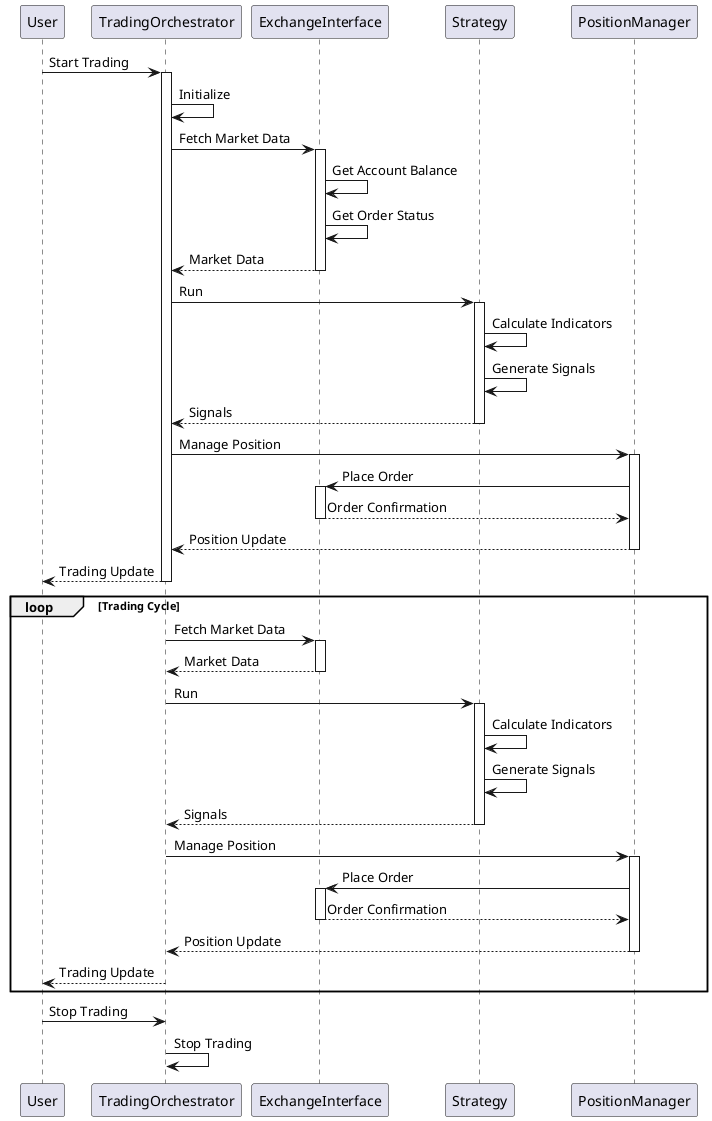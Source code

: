 @startuml
' Sequence Diagram - Live Trading Cycle

participant User
participant TradingOrchestrator
participant ExchangeInterface
participant Strategy
participant PositionManager

User -> TradingOrchestrator : Start Trading
activate TradingOrchestrator
TradingOrchestrator -> TradingOrchestrator : Initialize
TradingOrchestrator -> ExchangeInterface : Fetch Market Data
activate ExchangeInterface
ExchangeInterface -> ExchangeInterface : Get Account Balance
ExchangeInterface -> ExchangeInterface : Get Order Status
ExchangeInterface --> TradingOrchestrator : Market Data
deactivate ExchangeInterface
TradingOrchestrator -> Strategy : Run
activate Strategy
Strategy -> Strategy : Calculate Indicators
Strategy -> Strategy : Generate Signals
Strategy --> TradingOrchestrator : Signals
deactivate Strategy
TradingOrchestrator -> PositionManager : Manage Position
activate PositionManager
PositionManager -> ExchangeInterface : Place Order
activate ExchangeInterface
ExchangeInterface --> PositionManager : Order Confirmation
deactivate ExchangeInterface
PositionManager --> TradingOrchestrator : Position Update
deactivate PositionManager
TradingOrchestrator --> User : Trading Update
deactivate TradingOrchestrator

loop Trading Cycle
    TradingOrchestrator -> ExchangeInterface : Fetch Market Data
    activate ExchangeInterface
    ExchangeInterface --> TradingOrchestrator : Market Data
    deactivate ExchangeInterface
    TradingOrchestrator -> Strategy : Run
    activate Strategy
    Strategy -> Strategy : Calculate Indicators
    Strategy -> Strategy : Generate Signals
    Strategy --> TradingOrchestrator : Signals
    deactivate Strategy
    TradingOrchestrator -> PositionManager : Manage Position
    activate PositionManager
    PositionManager -> ExchangeInterface : Place Order
    activate ExchangeInterface
    ExchangeInterface --> PositionManager : Order Confirmation
    deactivate ExchangeInterface
    PositionManager --> TradingOrchestrator : Position Update
    deactivate PositionManager
    TradingOrchestrator --> User : Trading Update
end

User -> TradingOrchestrator : Stop Trading
TradingOrchestrator -> TradingOrchestrator : Stop Trading
@enduml